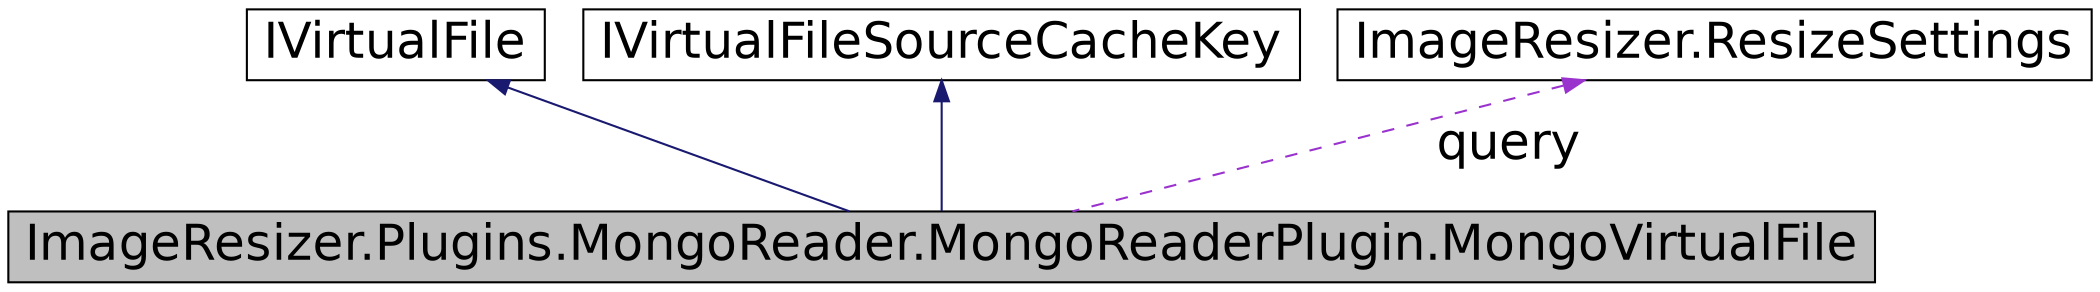 digraph G
{
  edge [fontname="Helvetica",fontsize="24",labelfontname="Helvetica",labelfontsize="24"];
  node [fontname="Helvetica",fontsize="24",shape=record];
  Node1 [label="ImageResizer.Plugins.MongoReader.MongoReaderPlugin.MongoVirtualFile",height=0.2,width=0.4,color="black", fillcolor="grey75", style="filled" fontcolor="black"];
  Node2 -> Node1 [dir="back",color="midnightblue",fontsize="24",style="solid",fontname="Helvetica"];
  Node2 [label="IVirtualFile",height=0.2,width=0.4,color="black", fillcolor="white", style="filled",URL="$interface_image_resizer_1_1_plugins_1_1_i_virtual_file.html",tooltip="A virtual file to support IVirtualImageProvider."];
  Node3 -> Node1 [dir="back",color="midnightblue",fontsize="24",style="solid",fontname="Helvetica"];
  Node3 [label="IVirtualFileSourceCacheKey",height=0.2,width=0.4,color="black", fillcolor="white", style="filled",URL="$interface_image_resizer_1_1_plugins_1_1_i_virtual_file_source_cache_key.html",tooltip="This interface has nothing to do with output caching. This allows VirtualFile instances to override t..."];
  Node4 -> Node1 [dir="back",color="darkorchid3",fontsize="24",style="dashed",label=" query" ,fontname="Helvetica"];
  Node4 [label="ImageResizer.ResizeSettings",height=0.2,width=0.4,color="black", fillcolor="white", style="filled",URL="$class_image_resizer_1_1_resize_settings.html",tooltip="Represents the settings which will be used to process the image. Extends NameValueCollection to provi..."];
}
